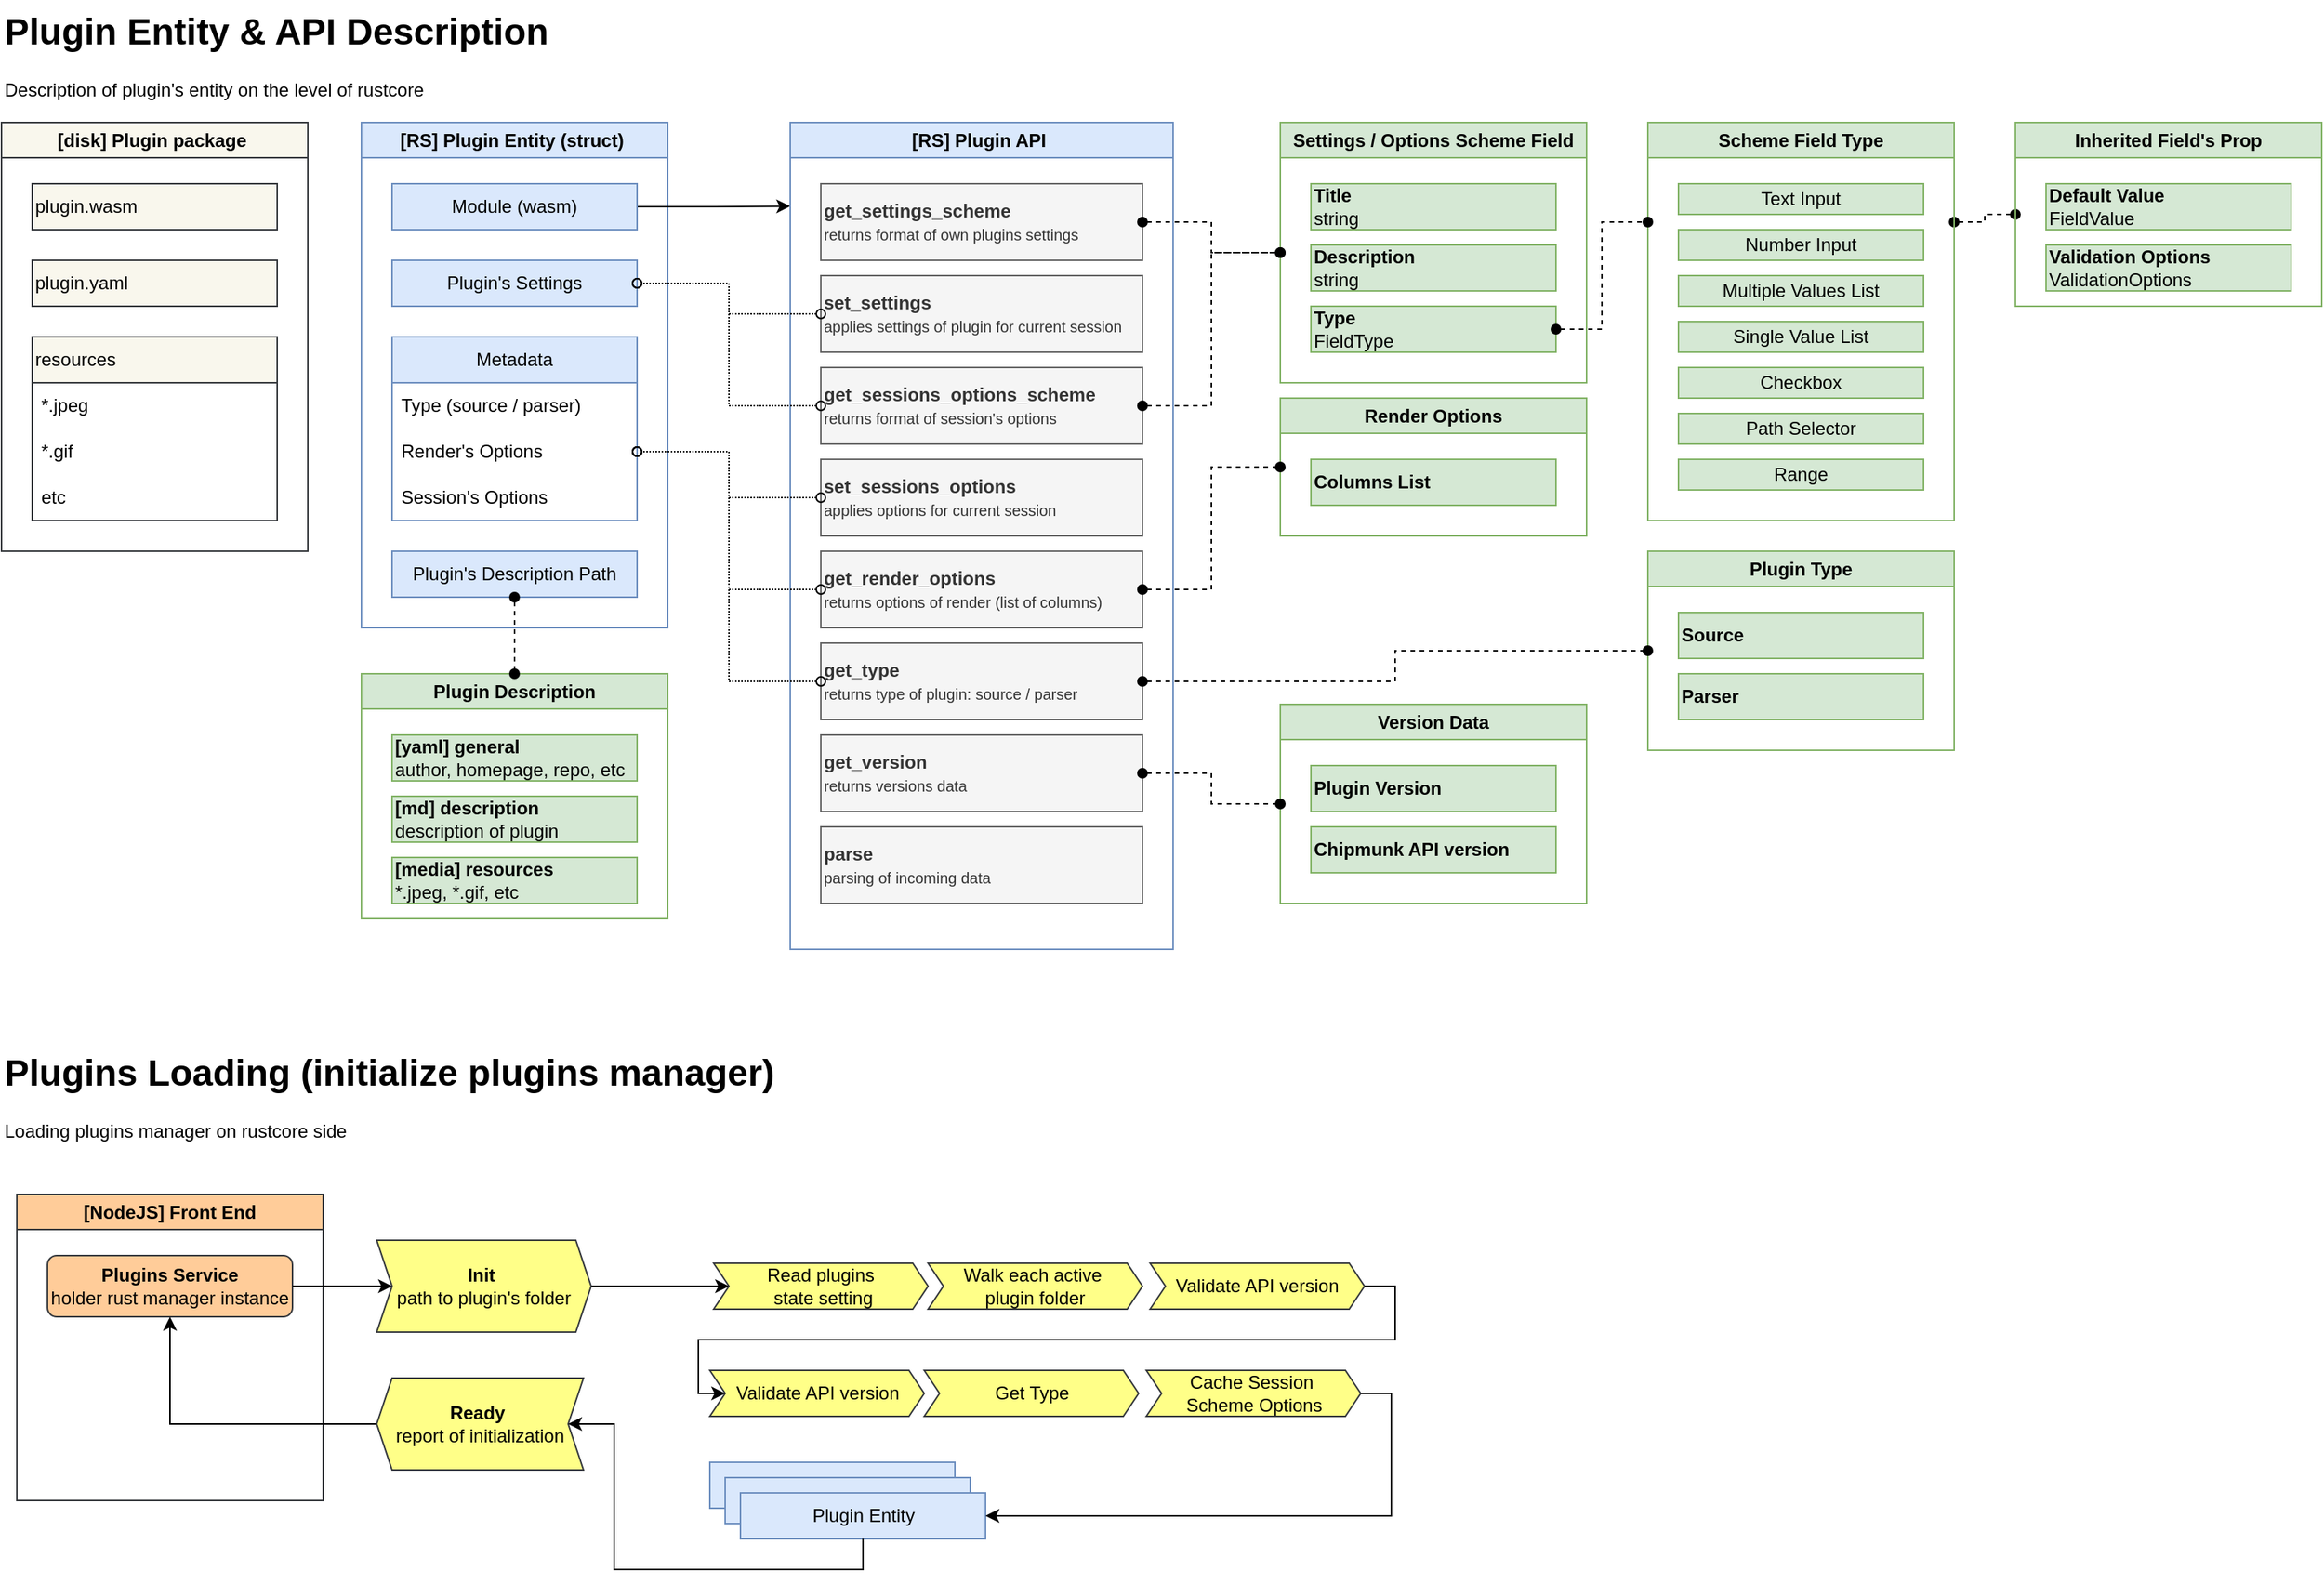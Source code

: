 <mxfile version="24.9.1">
  <diagram name="Page-1" id="PFFoG3hcmiWgkDGbjgvs">
    <mxGraphModel dx="3550" dy="3050" grid="1" gridSize="10" guides="1" tooltips="1" connect="1" arrows="1" fold="1" page="1" pageScale="1" pageWidth="850" pageHeight="600" math="0" shadow="0">
      <root>
        <mxCell id="0" />
        <mxCell id="1" parent="0" />
        <mxCell id="QNKWTP_iEhy42o_GwNS_-1" value="[RS] Plugin Entity (struct)&amp;nbsp;" style="swimlane;whiteSpace=wrap;html=1;fillColor=#dae8fc;strokeColor=#6c8ebf;" vertex="1" parent="1">
          <mxGeometry x="275" y="-1080" width="200" height="330" as="geometry" />
        </mxCell>
        <mxCell id="QNKWTP_iEhy42o_GwNS_-2" style="edgeStyle=orthogonalEdgeStyle;rounded=0;orthogonalLoop=1;jettySize=auto;html=1;exitX=1;exitY=0.5;exitDx=0;exitDy=0;" edge="1" parent="QNKWTP_iEhy42o_GwNS_-1" source="QNKWTP_iEhy42o_GwNS_-3">
          <mxGeometry relative="1" as="geometry">
            <mxPoint x="280" y="54.667" as="targetPoint" />
          </mxGeometry>
        </mxCell>
        <mxCell id="QNKWTP_iEhy42o_GwNS_-3" value="Module (wasm)" style="rounded=0;whiteSpace=wrap;html=1;fillColor=#dae8fc;strokeColor=#6c8ebf;" vertex="1" parent="QNKWTP_iEhy42o_GwNS_-1">
          <mxGeometry x="20" y="40" width="160" height="30" as="geometry" />
        </mxCell>
        <mxCell id="QNKWTP_iEhy42o_GwNS_-4" value="Plugin&#39;s Settings" style="rounded=0;whiteSpace=wrap;html=1;fillColor=#dae8fc;strokeColor=#6c8ebf;" vertex="1" parent="QNKWTP_iEhy42o_GwNS_-1">
          <mxGeometry x="20" y="90" width="160" height="30" as="geometry" />
        </mxCell>
        <mxCell id="QNKWTP_iEhy42o_GwNS_-5" value="Metadata" style="swimlane;fontStyle=0;childLayout=stackLayout;horizontal=1;startSize=30;horizontalStack=0;resizeParent=1;resizeParentMax=0;resizeLast=0;collapsible=1;marginBottom=0;whiteSpace=wrap;html=1;fillColor=#dae8fc;strokeColor=#6c8ebf;" vertex="1" parent="QNKWTP_iEhy42o_GwNS_-1">
          <mxGeometry x="20" y="140" width="160" height="120" as="geometry" />
        </mxCell>
        <mxCell id="QNKWTP_iEhy42o_GwNS_-6" value="Type (source / parser)" style="text;align=left;verticalAlign=middle;spacingLeft=4;spacingRight=4;overflow=hidden;points=[[0,0.5],[1,0.5]];portConstraint=eastwest;rotatable=0;whiteSpace=wrap;html=1;" vertex="1" parent="QNKWTP_iEhy42o_GwNS_-5">
          <mxGeometry y="30" width="160" height="30" as="geometry" />
        </mxCell>
        <mxCell id="QNKWTP_iEhy42o_GwNS_-7" value="Render&#39;s Options" style="text;align=left;verticalAlign=middle;spacingLeft=4;spacingRight=4;overflow=hidden;points=[[0,0.5],[1,0.5]];portConstraint=eastwest;rotatable=0;whiteSpace=wrap;html=1;" vertex="1" parent="QNKWTP_iEhy42o_GwNS_-5">
          <mxGeometry y="60" width="160" height="30" as="geometry" />
        </mxCell>
        <mxCell id="QNKWTP_iEhy42o_GwNS_-8" value="Session&#39;s Options" style="text;align=left;verticalAlign=middle;spacingLeft=4;spacingRight=4;overflow=hidden;points=[[0,0.5],[1,0.5]];portConstraint=eastwest;rotatable=0;whiteSpace=wrap;html=1;" vertex="1" parent="QNKWTP_iEhy42o_GwNS_-5">
          <mxGeometry y="90" width="160" height="30" as="geometry" />
        </mxCell>
        <mxCell id="QNKWTP_iEhy42o_GwNS_-9" value="Plugin&#39;s Description Path" style="rounded=0;whiteSpace=wrap;html=1;fillColor=#dae8fc;strokeColor=#6c8ebf;" vertex="1" parent="QNKWTP_iEhy42o_GwNS_-1">
          <mxGeometry x="20" y="280" width="160" height="30" as="geometry" />
        </mxCell>
        <mxCell id="QNKWTP_iEhy42o_GwNS_-10" value="[RS] Plugin API&amp;nbsp;" style="swimlane;whiteSpace=wrap;html=1;fillColor=#dae8fc;strokeColor=#6c8ebf;" vertex="1" parent="1">
          <mxGeometry x="555" y="-1080" width="250" height="540" as="geometry" />
        </mxCell>
        <mxCell id="QNKWTP_iEhy42o_GwNS_-11" value="&lt;b&gt;get_settings_scheme&lt;/b&gt;&lt;div&gt;&lt;font style=&quot;font-size: 10px;&quot;&gt;returns format of own plugins settings&lt;/font&gt;&lt;/div&gt;" style="rounded=0;whiteSpace=wrap;html=1;align=left;fillColor=#f5f5f5;fontColor=#333333;strokeColor=#666666;" vertex="1" parent="QNKWTP_iEhy42o_GwNS_-10">
          <mxGeometry x="20" y="40" width="210" height="50" as="geometry" />
        </mxCell>
        <mxCell id="QNKWTP_iEhy42o_GwNS_-12" value="&lt;b&gt;set_settings&lt;/b&gt;&lt;div&gt;&lt;font style=&quot;font-size: 10px;&quot;&gt;applies settings of plugin for current session&lt;/font&gt;&lt;/div&gt;" style="rounded=0;whiteSpace=wrap;html=1;align=left;fillColor=#f5f5f5;fontColor=#333333;strokeColor=#666666;" vertex="1" parent="QNKWTP_iEhy42o_GwNS_-10">
          <mxGeometry x="20" y="100" width="210" height="50" as="geometry" />
        </mxCell>
        <mxCell id="QNKWTP_iEhy42o_GwNS_-13" value="&lt;b&gt;get_sessions_options_scheme&lt;/b&gt;&lt;div&gt;&lt;font style=&quot;font-size: 10px;&quot;&gt;returns format of session&#39;s options&lt;/font&gt;&lt;/div&gt;" style="rounded=0;whiteSpace=wrap;html=1;align=left;fillColor=#f5f5f5;fontColor=#333333;strokeColor=#666666;" vertex="1" parent="QNKWTP_iEhy42o_GwNS_-10">
          <mxGeometry x="20" y="160" width="210" height="50" as="geometry" />
        </mxCell>
        <mxCell id="QNKWTP_iEhy42o_GwNS_-14" value="&lt;b&gt;set_sessions_options&lt;/b&gt;&lt;div&gt;&lt;font style=&quot;font-size: 10px;&quot;&gt;applies options for current session&lt;/font&gt;&lt;/div&gt;" style="rounded=0;whiteSpace=wrap;html=1;align=left;fillColor=#f5f5f5;fontColor=#333333;strokeColor=#666666;" vertex="1" parent="QNKWTP_iEhy42o_GwNS_-10">
          <mxGeometry x="20" y="220" width="210" height="50" as="geometry" />
        </mxCell>
        <mxCell id="QNKWTP_iEhy42o_GwNS_-15" value="&lt;div&gt;&lt;font style=&quot;&quot;&gt;&lt;b&gt;get_type&lt;/b&gt;&lt;/font&gt;&lt;/div&gt;&lt;div&gt;&lt;font style=&quot;font-size: 10px;&quot;&gt;returns type of plugin: source / parser&lt;/font&gt;&lt;/div&gt;" style="rounded=0;whiteSpace=wrap;html=1;align=left;fillColor=#f5f5f5;fontColor=#333333;strokeColor=#666666;" vertex="1" parent="QNKWTP_iEhy42o_GwNS_-10">
          <mxGeometry x="20" y="340" width="210" height="50" as="geometry" />
        </mxCell>
        <mxCell id="QNKWTP_iEhy42o_GwNS_-16" value="&lt;div&gt;&lt;font style=&quot;&quot;&gt;&lt;b&gt;parse&lt;/b&gt;&lt;/font&gt;&lt;/div&gt;&lt;div&gt;&lt;font style=&quot;font-size: 10px;&quot;&gt;parsing of incoming data&lt;/font&gt;&lt;/div&gt;" style="rounded=0;whiteSpace=wrap;html=1;align=left;fillColor=#f5f5f5;fontColor=#333333;strokeColor=#666666;" vertex="1" parent="QNKWTP_iEhy42o_GwNS_-10">
          <mxGeometry x="20" y="460" width="210" height="50" as="geometry" />
        </mxCell>
        <mxCell id="QNKWTP_iEhy42o_GwNS_-17" value="&lt;b&gt;get_render_options&lt;/b&gt;&lt;div&gt;&lt;font style=&quot;font-size: 10px;&quot;&gt;returns options of render (list of columns)&lt;/font&gt;&lt;/div&gt;" style="rounded=0;whiteSpace=wrap;html=1;align=left;fillColor=#f5f5f5;fontColor=#333333;strokeColor=#666666;" vertex="1" parent="QNKWTP_iEhy42o_GwNS_-10">
          <mxGeometry x="20" y="280" width="210" height="50" as="geometry" />
        </mxCell>
        <mxCell id="QNKWTP_iEhy42o_GwNS_-18" value="&lt;div&gt;&lt;font style=&quot;&quot;&gt;&lt;b&gt;get_version&lt;/b&gt;&lt;/font&gt;&lt;/div&gt;&lt;div&gt;&lt;font style=&quot;font-size: 10px;&quot;&gt;returns versions data&lt;/font&gt;&lt;/div&gt;" style="rounded=0;whiteSpace=wrap;html=1;align=left;fillColor=#f5f5f5;fontColor=#333333;strokeColor=#666666;" vertex="1" parent="QNKWTP_iEhy42o_GwNS_-10">
          <mxGeometry x="20" y="400" width="210" height="50" as="geometry" />
        </mxCell>
        <mxCell id="QNKWTP_iEhy42o_GwNS_-19" value="Settings / Options Scheme Field" style="swimlane;whiteSpace=wrap;html=1;fillColor=#d5e8d4;strokeColor=#82b366;" vertex="1" parent="1">
          <mxGeometry x="875" y="-1080" width="200" height="170" as="geometry" />
        </mxCell>
        <mxCell id="QNKWTP_iEhy42o_GwNS_-20" value="&lt;b&gt;Title&lt;/b&gt;&lt;div&gt;string&lt;/div&gt;" style="rounded=0;whiteSpace=wrap;html=1;align=left;fillColor=#d5e8d4;strokeColor=#82b366;" vertex="1" parent="QNKWTP_iEhy42o_GwNS_-19">
          <mxGeometry x="20" y="40" width="160" height="30" as="geometry" />
        </mxCell>
        <mxCell id="QNKWTP_iEhy42o_GwNS_-21" value="&lt;div&gt;&lt;b&gt;Description&lt;/b&gt;&lt;/div&gt;&lt;div&gt;string&lt;/div&gt;" style="rounded=0;whiteSpace=wrap;html=1;align=left;fillColor=#d5e8d4;strokeColor=#82b366;" vertex="1" parent="QNKWTP_iEhy42o_GwNS_-19">
          <mxGeometry x="20" y="80" width="160" height="30" as="geometry" />
        </mxCell>
        <mxCell id="QNKWTP_iEhy42o_GwNS_-22" value="&lt;div&gt;&lt;span style=&quot;background-color: initial;&quot;&gt;&lt;b&gt;Type&lt;/b&gt;&lt;/span&gt;&lt;/div&gt;&lt;div&gt;&lt;span style=&quot;background-color: initial;&quot;&gt;FieldType&lt;/span&gt;&lt;/div&gt;" style="rounded=0;whiteSpace=wrap;html=1;align=left;fillColor=#d5e8d4;strokeColor=#82b366;" vertex="1" parent="QNKWTP_iEhy42o_GwNS_-19">
          <mxGeometry x="20" y="120" width="160" height="30" as="geometry" />
        </mxCell>
        <mxCell id="QNKWTP_iEhy42o_GwNS_-23" style="edgeStyle=orthogonalEdgeStyle;rounded=0;orthogonalLoop=1;jettySize=auto;html=1;exitX=1;exitY=0.25;exitDx=0;exitDy=0;entryX=0;entryY=0.5;entryDx=0;entryDy=0;dashed=1;endArrow=oval;endFill=1;startArrow=oval;startFill=1;" edge="1" parent="1" source="QNKWTP_iEhy42o_GwNS_-24" target="QNKWTP_iEhy42o_GwNS_-47">
          <mxGeometry relative="1" as="geometry" />
        </mxCell>
        <mxCell id="QNKWTP_iEhy42o_GwNS_-24" value="Scheme Field Type" style="swimlane;whiteSpace=wrap;html=1;fillColor=#d5e8d4;strokeColor=#82b366;" vertex="1" parent="1">
          <mxGeometry x="1115" y="-1080" width="200" height="260" as="geometry" />
        </mxCell>
        <mxCell id="QNKWTP_iEhy42o_GwNS_-25" value="Text Input" style="rounded=0;whiteSpace=wrap;html=1;fillColor=#d5e8d4;strokeColor=#82b366;" vertex="1" parent="QNKWTP_iEhy42o_GwNS_-24">
          <mxGeometry x="20" y="40" width="160" height="20" as="geometry" />
        </mxCell>
        <mxCell id="QNKWTP_iEhy42o_GwNS_-26" value="Number Input" style="rounded=0;whiteSpace=wrap;html=1;fillColor=#d5e8d4;strokeColor=#82b366;" vertex="1" parent="QNKWTP_iEhy42o_GwNS_-24">
          <mxGeometry x="20" y="70" width="160" height="20" as="geometry" />
        </mxCell>
        <mxCell id="QNKWTP_iEhy42o_GwNS_-27" value="Multiple Values List" style="rounded=0;whiteSpace=wrap;html=1;fillColor=#d5e8d4;strokeColor=#82b366;" vertex="1" parent="QNKWTP_iEhy42o_GwNS_-24">
          <mxGeometry x="20" y="100" width="160" height="20" as="geometry" />
        </mxCell>
        <mxCell id="QNKWTP_iEhy42o_GwNS_-28" value="Single Value List" style="rounded=0;whiteSpace=wrap;html=1;fillColor=#d5e8d4;strokeColor=#82b366;" vertex="1" parent="QNKWTP_iEhy42o_GwNS_-24">
          <mxGeometry x="20" y="130" width="160" height="20" as="geometry" />
        </mxCell>
        <mxCell id="QNKWTP_iEhy42o_GwNS_-29" value="Checkbox" style="rounded=0;whiteSpace=wrap;html=1;fillColor=#d5e8d4;strokeColor=#82b366;" vertex="1" parent="QNKWTP_iEhy42o_GwNS_-24">
          <mxGeometry x="20" y="160" width="160" height="20" as="geometry" />
        </mxCell>
        <mxCell id="QNKWTP_iEhy42o_GwNS_-30" value="Path Selector" style="rounded=0;whiteSpace=wrap;html=1;fillColor=#d5e8d4;strokeColor=#82b366;" vertex="1" parent="QNKWTP_iEhy42o_GwNS_-24">
          <mxGeometry x="20" y="190" width="160" height="20" as="geometry" />
        </mxCell>
        <mxCell id="QNKWTP_iEhy42o_GwNS_-31" value="Range" style="rounded=0;whiteSpace=wrap;html=1;fillColor=#d5e8d4;strokeColor=#82b366;" vertex="1" parent="QNKWTP_iEhy42o_GwNS_-24">
          <mxGeometry x="20" y="220" width="160" height="20" as="geometry" />
        </mxCell>
        <mxCell id="QNKWTP_iEhy42o_GwNS_-32" style="edgeStyle=orthogonalEdgeStyle;rounded=0;orthogonalLoop=1;jettySize=auto;html=1;exitX=1;exitY=0.5;exitDx=0;exitDy=0;entryX=0;entryY=0.25;entryDx=0;entryDy=0;endArrow=oval;endFill=1;startArrow=oval;startFill=1;dashed=1;" edge="1" parent="1" source="QNKWTP_iEhy42o_GwNS_-22" target="QNKWTP_iEhy42o_GwNS_-24">
          <mxGeometry relative="1" as="geometry" />
        </mxCell>
        <mxCell id="QNKWTP_iEhy42o_GwNS_-33" style="edgeStyle=orthogonalEdgeStyle;rounded=0;orthogonalLoop=1;jettySize=auto;html=1;exitX=1;exitY=0.5;exitDx=0;exitDy=0;entryX=0;entryY=0.5;entryDx=0;entryDy=0;dashed=1;startArrow=oval;startFill=1;endArrow=oval;endFill=1;" edge="1" parent="1" source="QNKWTP_iEhy42o_GwNS_-11" target="QNKWTP_iEhy42o_GwNS_-19">
          <mxGeometry relative="1" as="geometry" />
        </mxCell>
        <mxCell id="QNKWTP_iEhy42o_GwNS_-34" style="edgeStyle=orthogonalEdgeStyle;rounded=0;orthogonalLoop=1;jettySize=auto;html=1;exitX=1;exitY=0.5;exitDx=0;exitDy=0;entryX=0;entryY=0.5;entryDx=0;entryDy=0;dashed=1;startArrow=oval;startFill=1;endArrow=oval;endFill=1;" edge="1" parent="1" source="QNKWTP_iEhy42o_GwNS_-13" target="QNKWTP_iEhy42o_GwNS_-19">
          <mxGeometry relative="1" as="geometry" />
        </mxCell>
        <mxCell id="QNKWTP_iEhy42o_GwNS_-35" value="Plugin Type" style="swimlane;whiteSpace=wrap;html=1;fillColor=#d5e8d4;strokeColor=#82b366;" vertex="1" parent="1">
          <mxGeometry x="1115" y="-800" width="200" height="130" as="geometry" />
        </mxCell>
        <mxCell id="QNKWTP_iEhy42o_GwNS_-36" value="&lt;b&gt;Source&lt;/b&gt;" style="rounded=0;whiteSpace=wrap;html=1;align=left;fillColor=#d5e8d4;strokeColor=#82b366;" vertex="1" parent="QNKWTP_iEhy42o_GwNS_-35">
          <mxGeometry x="20" y="40" width="160" height="30" as="geometry" />
        </mxCell>
        <mxCell id="QNKWTP_iEhy42o_GwNS_-37" value="&lt;div&gt;&lt;b&gt;Parser&lt;/b&gt;&lt;/div&gt;" style="rounded=0;whiteSpace=wrap;html=1;align=left;fillColor=#d5e8d4;strokeColor=#82b366;" vertex="1" parent="QNKWTP_iEhy42o_GwNS_-35">
          <mxGeometry x="20" y="80" width="160" height="30" as="geometry" />
        </mxCell>
        <mxCell id="QNKWTP_iEhy42o_GwNS_-38" style="edgeStyle=orthogonalEdgeStyle;rounded=0;orthogonalLoop=1;jettySize=auto;html=1;exitX=1;exitY=0.5;exitDx=0;exitDy=0;entryX=0;entryY=0.5;entryDx=0;entryDy=0;endArrow=oval;endFill=1;startArrow=oval;startFill=1;dashed=1;" edge="1" parent="1" source="QNKWTP_iEhy42o_GwNS_-15" target="QNKWTP_iEhy42o_GwNS_-35">
          <mxGeometry relative="1" as="geometry" />
        </mxCell>
        <mxCell id="QNKWTP_iEhy42o_GwNS_-39" value="Render Options" style="swimlane;whiteSpace=wrap;html=1;fillColor=#d5e8d4;strokeColor=#82b366;startSize=23;" vertex="1" parent="1">
          <mxGeometry x="875" y="-900" width="200" height="90" as="geometry" />
        </mxCell>
        <mxCell id="QNKWTP_iEhy42o_GwNS_-40" value="&lt;b&gt;Columns List&lt;/b&gt;" style="rounded=0;whiteSpace=wrap;html=1;align=left;fillColor=#d5e8d4;strokeColor=#82b366;" vertex="1" parent="QNKWTP_iEhy42o_GwNS_-39">
          <mxGeometry x="20" y="40" width="160" height="30" as="geometry" />
        </mxCell>
        <mxCell id="QNKWTP_iEhy42o_GwNS_-41" style="edgeStyle=orthogonalEdgeStyle;rounded=0;orthogonalLoop=1;jettySize=auto;html=1;exitX=1;exitY=0.5;exitDx=0;exitDy=0;entryX=0;entryY=0.5;entryDx=0;entryDy=0;dashed=1;endArrow=oval;endFill=1;startArrow=oval;startFill=1;" edge="1" parent="1" source="QNKWTP_iEhy42o_GwNS_-17" target="QNKWTP_iEhy42o_GwNS_-39">
          <mxGeometry relative="1" as="geometry" />
        </mxCell>
        <mxCell id="QNKWTP_iEhy42o_GwNS_-42" style="edgeStyle=orthogonalEdgeStyle;rounded=0;orthogonalLoop=1;jettySize=auto;html=1;exitX=0;exitY=0.5;exitDx=0;exitDy=0;entryX=1;entryY=0.5;entryDx=0;entryDy=0;dashed=1;dashPattern=1 1;endArrow=oval;endFill=0;startArrow=oval;startFill=0;" edge="1" parent="1" source="QNKWTP_iEhy42o_GwNS_-12" target="QNKWTP_iEhy42o_GwNS_-4">
          <mxGeometry relative="1" as="geometry" />
        </mxCell>
        <mxCell id="QNKWTP_iEhy42o_GwNS_-43" style="edgeStyle=orthogonalEdgeStyle;rounded=0;orthogonalLoop=1;jettySize=auto;html=1;exitX=0;exitY=0.5;exitDx=0;exitDy=0;entryX=1;entryY=0.5;entryDx=0;entryDy=0;dashed=1;dashPattern=1 1;endArrow=oval;endFill=0;startArrow=oval;startFill=0;" edge="1" parent="1" source="QNKWTP_iEhy42o_GwNS_-13" target="QNKWTP_iEhy42o_GwNS_-4">
          <mxGeometry relative="1" as="geometry" />
        </mxCell>
        <mxCell id="QNKWTP_iEhy42o_GwNS_-44" style="edgeStyle=orthogonalEdgeStyle;rounded=0;orthogonalLoop=1;jettySize=auto;html=1;exitX=0;exitY=0.5;exitDx=0;exitDy=0;entryX=1;entryY=0.5;entryDx=0;entryDy=0;dashed=1;dashPattern=1 1;endArrow=oval;endFill=0;startArrow=oval;startFill=0;" edge="1" parent="1" source="QNKWTP_iEhy42o_GwNS_-14" target="QNKWTP_iEhy42o_GwNS_-7">
          <mxGeometry relative="1" as="geometry" />
        </mxCell>
        <mxCell id="QNKWTP_iEhy42o_GwNS_-45" style="edgeStyle=orthogonalEdgeStyle;rounded=0;orthogonalLoop=1;jettySize=auto;html=1;exitX=0;exitY=0.5;exitDx=0;exitDy=0;entryX=1;entryY=0.5;entryDx=0;entryDy=0;dashed=1;dashPattern=1 1;endArrow=oval;endFill=0;startArrow=oval;startFill=0;" edge="1" parent="1" source="QNKWTP_iEhy42o_GwNS_-17" target="QNKWTP_iEhy42o_GwNS_-7">
          <mxGeometry relative="1" as="geometry" />
        </mxCell>
        <mxCell id="QNKWTP_iEhy42o_GwNS_-46" style="edgeStyle=orthogonalEdgeStyle;rounded=0;orthogonalLoop=1;jettySize=auto;html=1;exitX=0;exitY=0.5;exitDx=0;exitDy=0;entryX=1;entryY=0.5;entryDx=0;entryDy=0;dashed=1;dashPattern=1 1;endArrow=oval;endFill=0;startArrow=oval;startFill=0;" edge="1" parent="1" source="QNKWTP_iEhy42o_GwNS_-15" target="QNKWTP_iEhy42o_GwNS_-7">
          <mxGeometry relative="1" as="geometry" />
        </mxCell>
        <mxCell id="QNKWTP_iEhy42o_GwNS_-47" value="Inherited Field&#39;s Prop" style="swimlane;whiteSpace=wrap;html=1;fillColor=#d5e8d4;strokeColor=#82b366;startSize=23;" vertex="1" parent="1">
          <mxGeometry x="1355" y="-1080" width="200" height="120" as="geometry" />
        </mxCell>
        <mxCell id="QNKWTP_iEhy42o_GwNS_-48" value="&lt;div&gt;&lt;span style=&quot;background-color: initial;&quot;&gt;&lt;b&gt;Default Value&lt;/b&gt;&lt;/span&gt;&lt;/div&gt;&lt;div&gt;&lt;span style=&quot;background-color: initial;&quot;&gt;FieldValue&lt;/span&gt;&lt;/div&gt;" style="rounded=0;whiteSpace=wrap;html=1;align=left;fillColor=#d5e8d4;strokeColor=#82b366;" vertex="1" parent="QNKWTP_iEhy42o_GwNS_-47">
          <mxGeometry x="20" y="40" width="160" height="30" as="geometry" />
        </mxCell>
        <mxCell id="QNKWTP_iEhy42o_GwNS_-49" value="&lt;div&gt;&lt;span style=&quot;background-color: initial;&quot;&gt;&lt;b&gt;Validation Options&lt;/b&gt;&lt;/span&gt;&lt;/div&gt;&lt;div&gt;&lt;span style=&quot;background-color: initial;&quot;&gt;ValidationOptions&lt;/span&gt;&lt;/div&gt;" style="rounded=0;whiteSpace=wrap;html=1;align=left;fillColor=#d5e8d4;strokeColor=#82b366;" vertex="1" parent="QNKWTP_iEhy42o_GwNS_-47">
          <mxGeometry x="20" y="80" width="160" height="30" as="geometry" />
        </mxCell>
        <mxCell id="QNKWTP_iEhy42o_GwNS_-50" value="&lt;h1 style=&quot;margin-top: 0px;&quot;&gt;Plugin Entity &amp;amp; API Description&lt;/h1&gt;&lt;p&gt;Description of plugin&#39;s entity on the level of rustcore&lt;/p&gt;" style="text;html=1;whiteSpace=wrap;overflow=hidden;rounded=0;" vertex="1" parent="1">
          <mxGeometry x="40" y="-1160" width="390" height="80" as="geometry" />
        </mxCell>
        <mxCell id="QNKWTP_iEhy42o_GwNS_-51" value="Version Data" style="swimlane;whiteSpace=wrap;html=1;fillColor=#d5e8d4;strokeColor=#82b366;" vertex="1" parent="1">
          <mxGeometry x="875" y="-700" width="200" height="130" as="geometry" />
        </mxCell>
        <mxCell id="QNKWTP_iEhy42o_GwNS_-52" value="&lt;b&gt;Plugin Version&lt;/b&gt;" style="rounded=0;whiteSpace=wrap;html=1;align=left;fillColor=#d5e8d4;strokeColor=#82b366;" vertex="1" parent="QNKWTP_iEhy42o_GwNS_-51">
          <mxGeometry x="20" y="40" width="160" height="30" as="geometry" />
        </mxCell>
        <mxCell id="QNKWTP_iEhy42o_GwNS_-53" value="&lt;b&gt;Chipmunk API version&lt;/b&gt;" style="rounded=0;whiteSpace=wrap;html=1;align=left;fillColor=#d5e8d4;strokeColor=#82b366;" vertex="1" parent="QNKWTP_iEhy42o_GwNS_-51">
          <mxGeometry x="20" y="80" width="160" height="30" as="geometry" />
        </mxCell>
        <mxCell id="QNKWTP_iEhy42o_GwNS_-54" style="edgeStyle=orthogonalEdgeStyle;rounded=0;orthogonalLoop=1;jettySize=auto;html=1;exitX=1;exitY=0.5;exitDx=0;exitDy=0;entryX=0;entryY=0.5;entryDx=0;entryDy=0;startArrow=oval;startFill=1;endArrow=oval;endFill=1;dashed=1;" edge="1" parent="1" source="QNKWTP_iEhy42o_GwNS_-18" target="QNKWTP_iEhy42o_GwNS_-51">
          <mxGeometry relative="1" as="geometry" />
        </mxCell>
        <mxCell id="QNKWTP_iEhy42o_GwNS_-55" value="Plugin Description" style="swimlane;whiteSpace=wrap;html=1;fillColor=#d5e8d4;strokeColor=#82b366;" vertex="1" parent="1">
          <mxGeometry x="275" y="-720" width="200" height="160" as="geometry" />
        </mxCell>
        <mxCell id="QNKWTP_iEhy42o_GwNS_-56" value="&lt;b&gt;[yaml] general&lt;/b&gt;&lt;div&gt;author, homepage, repo, etc&lt;/div&gt;" style="rounded=0;whiteSpace=wrap;html=1;align=left;fillColor=#d5e8d4;strokeColor=#82b366;" vertex="1" parent="QNKWTP_iEhy42o_GwNS_-55">
          <mxGeometry x="20" y="40" width="160" height="30" as="geometry" />
        </mxCell>
        <mxCell id="QNKWTP_iEhy42o_GwNS_-57" value="&lt;b&gt;[md] description&lt;/b&gt;&lt;div&gt;description of plugin&lt;/div&gt;" style="rounded=0;whiteSpace=wrap;html=1;align=left;fillColor=#d5e8d4;strokeColor=#82b366;" vertex="1" parent="QNKWTP_iEhy42o_GwNS_-55">
          <mxGeometry x="20" y="80" width="160" height="30" as="geometry" />
        </mxCell>
        <mxCell id="QNKWTP_iEhy42o_GwNS_-58" value="&lt;b&gt;[media] resources&lt;/b&gt;&lt;div&gt;*.jpeg, *.gif, etc&lt;/div&gt;" style="rounded=0;whiteSpace=wrap;html=1;align=left;fillColor=#d5e8d4;strokeColor=#82b366;" vertex="1" parent="QNKWTP_iEhy42o_GwNS_-55">
          <mxGeometry x="20" y="120" width="160" height="30" as="geometry" />
        </mxCell>
        <mxCell id="QNKWTP_iEhy42o_GwNS_-59" style="edgeStyle=orthogonalEdgeStyle;rounded=0;orthogonalLoop=1;jettySize=auto;html=1;exitX=0.5;exitY=1;exitDx=0;exitDy=0;entryX=0.5;entryY=0;entryDx=0;entryDy=0;dashed=1;startArrow=oval;startFill=1;endArrow=oval;endFill=1;" edge="1" parent="1" source="QNKWTP_iEhy42o_GwNS_-9" target="QNKWTP_iEhy42o_GwNS_-55">
          <mxGeometry relative="1" as="geometry" />
        </mxCell>
        <mxCell id="QNKWTP_iEhy42o_GwNS_-60" value="[disk] Plugin package&amp;nbsp;" style="swimlane;whiteSpace=wrap;html=1;fillColor=#f9f7ed;strokeColor=#36393d;" vertex="1" parent="1">
          <mxGeometry x="40" y="-1080" width="200" height="280" as="geometry" />
        </mxCell>
        <mxCell id="QNKWTP_iEhy42o_GwNS_-61" value="plugin.wasm" style="rounded=0;whiteSpace=wrap;html=1;fillColor=#f9f7ed;strokeColor=#36393d;align=left;" vertex="1" parent="QNKWTP_iEhy42o_GwNS_-60">
          <mxGeometry x="20" y="40" width="160" height="30" as="geometry" />
        </mxCell>
        <mxCell id="QNKWTP_iEhy42o_GwNS_-62" value="plugin.yaml" style="rounded=0;whiteSpace=wrap;html=1;fillColor=#f9f7ed;strokeColor=#36393d;align=left;" vertex="1" parent="QNKWTP_iEhy42o_GwNS_-60">
          <mxGeometry x="20" y="90" width="160" height="30" as="geometry" />
        </mxCell>
        <mxCell id="QNKWTP_iEhy42o_GwNS_-63" value="resources" style="swimlane;fontStyle=0;childLayout=stackLayout;horizontal=1;startSize=30;horizontalStack=0;resizeParent=1;resizeParentMax=0;resizeLast=0;collapsible=1;marginBottom=0;whiteSpace=wrap;html=1;fillColor=#f9f7ed;strokeColor=#36393d;align=left;" vertex="1" parent="QNKWTP_iEhy42o_GwNS_-60">
          <mxGeometry x="20" y="140" width="160" height="120" as="geometry" />
        </mxCell>
        <mxCell id="QNKWTP_iEhy42o_GwNS_-64" value="*.jpeg" style="text;align=left;verticalAlign=middle;spacingLeft=4;spacingRight=4;overflow=hidden;points=[[0,0.5],[1,0.5]];portConstraint=eastwest;rotatable=0;whiteSpace=wrap;html=1;" vertex="1" parent="QNKWTP_iEhy42o_GwNS_-63">
          <mxGeometry y="30" width="160" height="30" as="geometry" />
        </mxCell>
        <mxCell id="QNKWTP_iEhy42o_GwNS_-65" value="*.gif" style="text;align=left;verticalAlign=middle;spacingLeft=4;spacingRight=4;overflow=hidden;points=[[0,0.5],[1,0.5]];portConstraint=eastwest;rotatable=0;whiteSpace=wrap;html=1;" vertex="1" parent="QNKWTP_iEhy42o_GwNS_-63">
          <mxGeometry y="60" width="160" height="30" as="geometry" />
        </mxCell>
        <mxCell id="QNKWTP_iEhy42o_GwNS_-66" value="etc" style="text;align=left;verticalAlign=middle;spacingLeft=4;spacingRight=4;overflow=hidden;points=[[0,0.5],[1,0.5]];portConstraint=eastwest;rotatable=0;whiteSpace=wrap;html=1;" vertex="1" parent="QNKWTP_iEhy42o_GwNS_-63">
          <mxGeometry y="90" width="160" height="30" as="geometry" />
        </mxCell>
        <mxCell id="QNKWTP_iEhy42o_GwNS_-67" value="&lt;h1 style=&quot;margin-top: 0px;&quot;&gt;Plugins Loading (initialize plugins manager)&lt;/h1&gt;&lt;p&gt;Loading plugins manager on rustcore side&lt;/p&gt;" style="text;html=1;whiteSpace=wrap;overflow=hidden;rounded=0;" vertex="1" parent="1">
          <mxGeometry x="40" y="-480" width="510" height="80" as="geometry" />
        </mxCell>
        <mxCell id="QNKWTP_iEhy42o_GwNS_-68" value="Read plugins&lt;div&gt;&amp;nbsp;state setting&lt;/div&gt;" style="shape=step;perimeter=stepPerimeter;whiteSpace=wrap;html=1;fixedSize=1;size=10;fillColor=#ffff88;strokeColor=#36393d;" vertex="1" parent="1">
          <mxGeometry x="505" y="-335" width="140" height="30" as="geometry" />
        </mxCell>
        <mxCell id="QNKWTP_iEhy42o_GwNS_-69" value="Validate API version" style="shape=step;perimeter=stepPerimeter;whiteSpace=wrap;html=1;fixedSize=1;size=10;fillColor=#ffff88;strokeColor=#36393d;" vertex="1" parent="1">
          <mxGeometry x="502.5" y="-265" width="140" height="30" as="geometry" />
        </mxCell>
        <mxCell id="QNKWTP_iEhy42o_GwNS_-70" value="Walk each active&amp;nbsp;&lt;div&gt;plugin folder&lt;/div&gt;" style="shape=step;perimeter=stepPerimeter;whiteSpace=wrap;html=1;fixedSize=1;size=10;fillColor=#ffff88;strokeColor=#36393d;" vertex="1" parent="1">
          <mxGeometry x="645" y="-335" width="140" height="30" as="geometry" />
        </mxCell>
        <mxCell id="QNKWTP_iEhy42o_GwNS_-71" style="edgeStyle=orthogonalEdgeStyle;rounded=0;orthogonalLoop=1;jettySize=auto;html=1;exitX=1;exitY=0.5;exitDx=0;exitDy=0;entryX=0;entryY=0.5;entryDx=0;entryDy=0;" edge="1" parent="1" source="QNKWTP_iEhy42o_GwNS_-72" target="QNKWTP_iEhy42o_GwNS_-69">
          <mxGeometry relative="1" as="geometry">
            <Array as="points">
              <mxPoint x="950" y="-320" />
              <mxPoint x="950" y="-285" />
              <mxPoint x="495" y="-285" />
              <mxPoint x="495" y="-250" />
            </Array>
          </mxGeometry>
        </mxCell>
        <mxCell id="QNKWTP_iEhy42o_GwNS_-72" value="Validate API version" style="shape=step;perimeter=stepPerimeter;whiteSpace=wrap;html=1;fixedSize=1;size=10;fillColor=#ffff88;strokeColor=#36393d;" vertex="1" parent="1">
          <mxGeometry x="790" y="-335" width="140" height="30" as="geometry" />
        </mxCell>
        <mxCell id="QNKWTP_iEhy42o_GwNS_-73" value="Get Type" style="shape=step;perimeter=stepPerimeter;whiteSpace=wrap;html=1;fixedSize=1;size=10;fillColor=#ffff88;strokeColor=#36393d;" vertex="1" parent="1">
          <mxGeometry x="642.5" y="-265" width="140" height="30" as="geometry" />
        </mxCell>
        <mxCell id="QNKWTP_iEhy42o_GwNS_-74" value="Cache Session&amp;nbsp;&lt;div&gt;Scheme Options&lt;/div&gt;" style="shape=step;perimeter=stepPerimeter;whiteSpace=wrap;html=1;fixedSize=1;size=10;fillColor=#ffff88;strokeColor=#36393d;" vertex="1" parent="1">
          <mxGeometry x="787.5" y="-265" width="140" height="30" as="geometry" />
        </mxCell>
        <mxCell id="QNKWTP_iEhy42o_GwNS_-75" value="Plugin Entity" style="rounded=0;whiteSpace=wrap;html=1;fillColor=#dae8fc;strokeColor=#6c8ebf;" vertex="1" parent="1">
          <mxGeometry x="502.5" y="-205" width="160" height="30" as="geometry" />
        </mxCell>
        <mxCell id="QNKWTP_iEhy42o_GwNS_-76" value="Plugin Entity" style="rounded=0;whiteSpace=wrap;html=1;fillColor=#dae8fc;strokeColor=#6c8ebf;" vertex="1" parent="1">
          <mxGeometry x="512.5" y="-195" width="160" height="30" as="geometry" />
        </mxCell>
        <mxCell id="QNKWTP_iEhy42o_GwNS_-77" value="Plugin Entity" style="rounded=0;whiteSpace=wrap;html=1;fillColor=#dae8fc;strokeColor=#6c8ebf;" vertex="1" parent="1">
          <mxGeometry x="522.5" y="-185" width="160" height="30" as="geometry" />
        </mxCell>
        <mxCell id="QNKWTP_iEhy42o_GwNS_-78" style="edgeStyle=orthogonalEdgeStyle;rounded=0;orthogonalLoop=1;jettySize=auto;html=1;exitX=1;exitY=0.5;exitDx=0;exitDy=0;entryX=1;entryY=0.5;entryDx=0;entryDy=0;" edge="1" parent="1" source="QNKWTP_iEhy42o_GwNS_-74" target="QNKWTP_iEhy42o_GwNS_-77">
          <mxGeometry relative="1" as="geometry" />
        </mxCell>
        <mxCell id="QNKWTP_iEhy42o_GwNS_-79" value="[NodeJS] Front End" style="swimlane;whiteSpace=wrap;html=1;fillColor=#ffcc99;strokeColor=#36393d;" vertex="1" parent="1">
          <mxGeometry x="50" y="-380" width="200" height="200" as="geometry" />
        </mxCell>
        <mxCell id="QNKWTP_iEhy42o_GwNS_-80" value="&lt;b&gt;Plugins Service&lt;/b&gt;&lt;div&gt;holder rust manager instance&lt;/div&gt;" style="rounded=1;whiteSpace=wrap;html=1;fillColor=#ffcc99;strokeColor=#36393d;" vertex="1" parent="QNKWTP_iEhy42o_GwNS_-79">
          <mxGeometry x="20" y="40" width="160" height="40" as="geometry" />
        </mxCell>
        <mxCell id="QNKWTP_iEhy42o_GwNS_-81" style="edgeStyle=orthogonalEdgeStyle;rounded=0;orthogonalLoop=1;jettySize=auto;html=1;exitX=1;exitY=0.5;exitDx=0;exitDy=0;entryX=0;entryY=0.5;entryDx=0;entryDy=0;" edge="1" parent="1" source="QNKWTP_iEhy42o_GwNS_-82" target="QNKWTP_iEhy42o_GwNS_-68">
          <mxGeometry relative="1" as="geometry" />
        </mxCell>
        <mxCell id="QNKWTP_iEhy42o_GwNS_-82" value="&lt;b&gt;Init&lt;/b&gt;&amp;nbsp;&lt;div&gt;path to plugin&#39;s folder&lt;/div&gt;" style="shape=step;perimeter=stepPerimeter;whiteSpace=wrap;html=1;fixedSize=1;size=10;fillColor=#ffff88;strokeColor=#36393d;" vertex="1" parent="1">
          <mxGeometry x="285" y="-350" width="140" height="60" as="geometry" />
        </mxCell>
        <mxCell id="QNKWTP_iEhy42o_GwNS_-83" style="edgeStyle=orthogonalEdgeStyle;rounded=0;orthogonalLoop=1;jettySize=auto;html=1;exitX=1;exitY=0.5;exitDx=0;exitDy=0;entryX=0;entryY=0.5;entryDx=0;entryDy=0;" edge="1" parent="1" source="QNKWTP_iEhy42o_GwNS_-80" target="QNKWTP_iEhy42o_GwNS_-82">
          <mxGeometry relative="1" as="geometry" />
        </mxCell>
        <mxCell id="QNKWTP_iEhy42o_GwNS_-84" style="edgeStyle=orthogonalEdgeStyle;rounded=0;orthogonalLoop=1;jettySize=auto;html=1;exitX=1;exitY=0.5;exitDx=0;exitDy=0;entryX=0.5;entryY=1;entryDx=0;entryDy=0;" edge="1" parent="1" source="QNKWTP_iEhy42o_GwNS_-85" target="QNKWTP_iEhy42o_GwNS_-80">
          <mxGeometry relative="1" as="geometry" />
        </mxCell>
        <mxCell id="QNKWTP_iEhy42o_GwNS_-85" value="&lt;b&gt;Ready&lt;/b&gt;&amp;nbsp;&lt;div&gt;report of initialization&lt;/div&gt;" style="shape=step;perimeter=stepPerimeter;whiteSpace=wrap;html=1;fixedSize=1;size=10;fillColor=#ffff88;strokeColor=#36393d;direction=west;" vertex="1" parent="1">
          <mxGeometry x="285" y="-260" width="135" height="60" as="geometry" />
        </mxCell>
        <mxCell id="QNKWTP_iEhy42o_GwNS_-86" style="edgeStyle=orthogonalEdgeStyle;rounded=0;orthogonalLoop=1;jettySize=auto;html=1;exitX=0.5;exitY=1;exitDx=0;exitDy=0;entryX=0;entryY=0.5;entryDx=0;entryDy=0;" edge="1" parent="1" source="QNKWTP_iEhy42o_GwNS_-77" target="QNKWTP_iEhy42o_GwNS_-85">
          <mxGeometry relative="1" as="geometry">
            <Array as="points">
              <mxPoint x="603" y="-135" />
              <mxPoint x="440" y="-135" />
              <mxPoint x="440" y="-230" />
            </Array>
          </mxGeometry>
        </mxCell>
      </root>
    </mxGraphModel>
  </diagram>
</mxfile>
